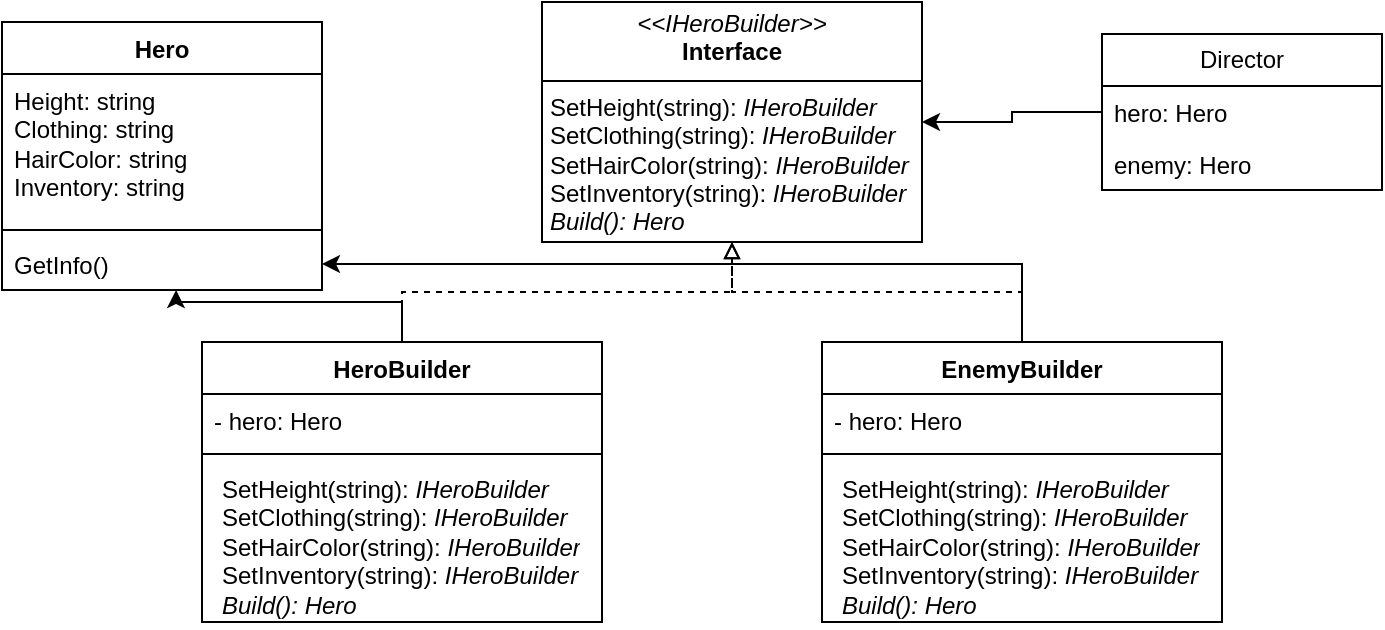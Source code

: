 <mxfile version="24.4.13" type="device">
  <diagram name="Сторінка-1" id="1z2CHGYYNt6JW6x3BTb-">
    <mxGraphModel dx="1434" dy="780" grid="1" gridSize="10" guides="1" tooltips="1" connect="1" arrows="1" fold="1" page="1" pageScale="1" pageWidth="827" pageHeight="1169" math="0" shadow="0">
      <root>
        <mxCell id="0" />
        <mxCell id="1" parent="0" />
        <mxCell id="k83ZnwwLvd-thZsYvjrC-5" value="&lt;p style=&quot;margin:0px;margin-top:4px;text-align:center;&quot;&gt;&lt;i&gt;&amp;lt;&amp;lt;IHeroBuilder&amp;gt;&amp;gt;&lt;/i&gt;&lt;br&gt;&lt;b&gt;Interface&lt;/b&gt;&lt;/p&gt;&lt;hr size=&quot;1&quot; style=&quot;border-style:solid;&quot;&gt;&lt;p style=&quot;margin:0px;margin-left:4px;&quot;&gt;SetHeight(string):&amp;nbsp;&lt;i style=&quot;text-align: center;&quot;&gt;IHeroBuilder&lt;/i&gt;&lt;br&gt;SetClothing(string):&amp;nbsp;&lt;i style=&quot;background-color: initial; text-align: center;&quot;&gt;IHeroBuilder&lt;/i&gt;&lt;/p&gt;&lt;p style=&quot;margin:0px;margin-left:4px;&quot;&gt;SetHairColor(string):&amp;nbsp;&lt;i style=&quot;background-color: initial; text-align: center;&quot;&gt;IHeroBuilder&lt;/i&gt;&lt;br&gt;&lt;/p&gt;&lt;p style=&quot;margin:0px;margin-left:4px;&quot;&gt;SetInventory(string):&amp;nbsp;&lt;i style=&quot;background-color: initial; text-align: center;&quot;&gt;IHeroBuilder&lt;/i&gt;&lt;/p&gt;&lt;p style=&quot;margin:0px;margin-left:4px;&quot;&gt;&lt;i style=&quot;background-color: initial; text-align: center;&quot;&gt;Build(): Hero&lt;/i&gt;&lt;/p&gt;&lt;hr size=&quot;1&quot; style=&quot;border-style:solid;&quot;&gt;&lt;p style=&quot;margin:0px;margin-left:4px;&quot;&gt;+ method1(Type): Type&lt;br&gt;+ method2(Type, Type): Type&lt;/p&gt;" style="verticalAlign=top;align=left;overflow=fill;html=1;whiteSpace=wrap;" vertex="1" parent="1">
          <mxGeometry x="310" y="20" width="190" height="120" as="geometry" />
        </mxCell>
        <mxCell id="k83ZnwwLvd-thZsYvjrC-14" style="edgeStyle=orthogonalEdgeStyle;rounded=0;orthogonalLoop=1;jettySize=auto;html=1;exitX=0.5;exitY=0;exitDx=0;exitDy=0;endArrow=block;endFill=0;dashed=1;" edge="1" parent="1" source="k83ZnwwLvd-thZsYvjrC-6" target="k83ZnwwLvd-thZsYvjrC-5">
          <mxGeometry relative="1" as="geometry" />
        </mxCell>
        <mxCell id="k83ZnwwLvd-thZsYvjrC-6" value="HeroBuilder" style="swimlane;fontStyle=1;align=center;verticalAlign=top;childLayout=stackLayout;horizontal=1;startSize=26;horizontalStack=0;resizeParent=1;resizeParentMax=0;resizeLast=0;collapsible=1;marginBottom=0;whiteSpace=wrap;html=1;" vertex="1" parent="1">
          <mxGeometry x="140" y="190" width="200" height="140" as="geometry" />
        </mxCell>
        <mxCell id="k83ZnwwLvd-thZsYvjrC-7" value="- hero: Hero" style="text;strokeColor=none;fillColor=none;align=left;verticalAlign=top;spacingLeft=4;spacingRight=4;overflow=hidden;rotatable=0;points=[[0,0.5],[1,0.5]];portConstraint=eastwest;whiteSpace=wrap;html=1;" vertex="1" parent="k83ZnwwLvd-thZsYvjrC-6">
          <mxGeometry y="26" width="200" height="26" as="geometry" />
        </mxCell>
        <mxCell id="k83ZnwwLvd-thZsYvjrC-8" value="" style="line;strokeWidth=1;fillColor=none;align=left;verticalAlign=middle;spacingTop=-1;spacingLeft=3;spacingRight=3;rotatable=0;labelPosition=right;points=[];portConstraint=eastwest;strokeColor=inherit;" vertex="1" parent="k83ZnwwLvd-thZsYvjrC-6">
          <mxGeometry y="52" width="200" height="8" as="geometry" />
        </mxCell>
        <mxCell id="k83ZnwwLvd-thZsYvjrC-9" value="&lt;p style=&quot;margin: 0px 0px 0px 4px;&quot;&gt;SetHeight(string):&amp;nbsp;&lt;i style=&quot;text-align: center;&quot;&gt;IHeroBuilder&lt;/i&gt;&lt;br&gt;SetClothing(string):&amp;nbsp;&lt;i style=&quot;background-color: initial; text-align: center;&quot;&gt;IHeroBuilder&lt;/i&gt;&lt;/p&gt;&lt;p style=&quot;margin: 0px 0px 0px 4px;&quot;&gt;SetHairColor(string):&amp;nbsp;&lt;i style=&quot;background-color: initial; text-align: center;&quot;&gt;IHeroBuilder&lt;/i&gt;&lt;br&gt;&lt;/p&gt;&lt;p style=&quot;margin: 0px 0px 0px 4px;&quot;&gt;SetInventory(string):&amp;nbsp;&lt;i style=&quot;background-color: initial; text-align: center;&quot;&gt;IHeroBuilder&lt;/i&gt;&lt;/p&gt;&lt;p style=&quot;margin: 0px 0px 0px 4px;&quot;&gt;&lt;i style=&quot;background-color: initial; text-align: center;&quot;&gt;Build(): Hero&lt;/i&gt;&lt;/p&gt;" style="text;strokeColor=none;fillColor=none;align=left;verticalAlign=top;spacingLeft=4;spacingRight=4;overflow=hidden;rotatable=0;points=[[0,0.5],[1,0.5]];portConstraint=eastwest;whiteSpace=wrap;html=1;" vertex="1" parent="k83ZnwwLvd-thZsYvjrC-6">
          <mxGeometry y="60" width="200" height="80" as="geometry" />
        </mxCell>
        <mxCell id="k83ZnwwLvd-thZsYvjrC-15" style="edgeStyle=orthogonalEdgeStyle;rounded=0;orthogonalLoop=1;jettySize=auto;html=1;exitX=0.5;exitY=0;exitDx=0;exitDy=0;entryX=0.5;entryY=1;entryDx=0;entryDy=0;endArrow=block;endFill=0;dashed=1;" edge="1" parent="1" source="k83ZnwwLvd-thZsYvjrC-10" target="k83ZnwwLvd-thZsYvjrC-5">
          <mxGeometry relative="1" as="geometry" />
        </mxCell>
        <mxCell id="k83ZnwwLvd-thZsYvjrC-27" style="edgeStyle=orthogonalEdgeStyle;rounded=0;orthogonalLoop=1;jettySize=auto;html=1;exitX=0.5;exitY=0;exitDx=0;exitDy=0;" edge="1" parent="1" source="k83ZnwwLvd-thZsYvjrC-10" target="k83ZnwwLvd-thZsYvjrC-20">
          <mxGeometry relative="1" as="geometry" />
        </mxCell>
        <mxCell id="k83ZnwwLvd-thZsYvjrC-10" value="EnemyBuilder" style="swimlane;fontStyle=1;align=center;verticalAlign=top;childLayout=stackLayout;horizontal=1;startSize=26;horizontalStack=0;resizeParent=1;resizeParentMax=0;resizeLast=0;collapsible=1;marginBottom=0;whiteSpace=wrap;html=1;" vertex="1" parent="1">
          <mxGeometry x="450" y="190" width="200" height="140" as="geometry" />
        </mxCell>
        <mxCell id="k83ZnwwLvd-thZsYvjrC-11" value="- hero: Hero" style="text;strokeColor=none;fillColor=none;align=left;verticalAlign=top;spacingLeft=4;spacingRight=4;overflow=hidden;rotatable=0;points=[[0,0.5],[1,0.5]];portConstraint=eastwest;whiteSpace=wrap;html=1;" vertex="1" parent="k83ZnwwLvd-thZsYvjrC-10">
          <mxGeometry y="26" width="200" height="26" as="geometry" />
        </mxCell>
        <mxCell id="k83ZnwwLvd-thZsYvjrC-12" value="" style="line;strokeWidth=1;fillColor=none;align=left;verticalAlign=middle;spacingTop=-1;spacingLeft=3;spacingRight=3;rotatable=0;labelPosition=right;points=[];portConstraint=eastwest;strokeColor=inherit;" vertex="1" parent="k83ZnwwLvd-thZsYvjrC-10">
          <mxGeometry y="52" width="200" height="8" as="geometry" />
        </mxCell>
        <mxCell id="k83ZnwwLvd-thZsYvjrC-13" value="&lt;p style=&quot;margin: 0px 0px 0px 4px;&quot;&gt;SetHeight(string):&amp;nbsp;&lt;i style=&quot;text-align: center;&quot;&gt;IHeroBuilder&lt;/i&gt;&lt;br&gt;SetClothing(string):&amp;nbsp;&lt;i style=&quot;background-color: initial; text-align: center;&quot;&gt;IHeroBuilder&lt;/i&gt;&lt;/p&gt;&lt;p style=&quot;margin: 0px 0px 0px 4px;&quot;&gt;SetHairColor(string):&amp;nbsp;&lt;i style=&quot;background-color: initial; text-align: center;&quot;&gt;IHeroBuilder&lt;/i&gt;&lt;br&gt;&lt;/p&gt;&lt;p style=&quot;margin: 0px 0px 0px 4px;&quot;&gt;SetInventory(string):&amp;nbsp;&lt;i style=&quot;background-color: initial; text-align: center;&quot;&gt;IHeroBuilder&lt;/i&gt;&lt;/p&gt;&lt;p style=&quot;margin: 0px 0px 0px 4px;&quot;&gt;&lt;i style=&quot;background-color: initial; text-align: center;&quot;&gt;Build(): Hero&lt;/i&gt;&lt;/p&gt;" style="text;strokeColor=none;fillColor=none;align=left;verticalAlign=top;spacingLeft=4;spacingRight=4;overflow=hidden;rotatable=0;points=[[0,0.5],[1,0.5]];portConstraint=eastwest;whiteSpace=wrap;html=1;" vertex="1" parent="k83ZnwwLvd-thZsYvjrC-10">
          <mxGeometry y="60" width="200" height="80" as="geometry" />
        </mxCell>
        <mxCell id="k83ZnwwLvd-thZsYvjrC-17" value="Hero" style="swimlane;fontStyle=1;align=center;verticalAlign=top;childLayout=stackLayout;horizontal=1;startSize=26;horizontalStack=0;resizeParent=1;resizeParentMax=0;resizeLast=0;collapsible=1;marginBottom=0;whiteSpace=wrap;html=1;" vertex="1" parent="1">
          <mxGeometry x="40" y="30" width="160" height="134" as="geometry" />
        </mxCell>
        <mxCell id="k83ZnwwLvd-thZsYvjrC-18" value="Height: string&lt;div&gt;Clothing: string&lt;/div&gt;&lt;div&gt;HairColor: string&lt;/div&gt;&lt;div&gt;Inventory: string&lt;/div&gt;" style="text;strokeColor=none;fillColor=none;align=left;verticalAlign=top;spacingLeft=4;spacingRight=4;overflow=hidden;rotatable=0;points=[[0,0.5],[1,0.5]];portConstraint=eastwest;whiteSpace=wrap;html=1;" vertex="1" parent="k83ZnwwLvd-thZsYvjrC-17">
          <mxGeometry y="26" width="160" height="74" as="geometry" />
        </mxCell>
        <mxCell id="k83ZnwwLvd-thZsYvjrC-19" value="" style="line;strokeWidth=1;fillColor=none;align=left;verticalAlign=middle;spacingTop=-1;spacingLeft=3;spacingRight=3;rotatable=0;labelPosition=right;points=[];portConstraint=eastwest;strokeColor=inherit;" vertex="1" parent="k83ZnwwLvd-thZsYvjrC-17">
          <mxGeometry y="100" width="160" height="8" as="geometry" />
        </mxCell>
        <mxCell id="k83ZnwwLvd-thZsYvjrC-20" value="GetInfo()" style="text;strokeColor=none;fillColor=none;align=left;verticalAlign=top;spacingLeft=4;spacingRight=4;overflow=hidden;rotatable=0;points=[[0,0.5],[1,0.5]];portConstraint=eastwest;whiteSpace=wrap;html=1;" vertex="1" parent="k83ZnwwLvd-thZsYvjrC-17">
          <mxGeometry y="108" width="160" height="26" as="geometry" />
        </mxCell>
        <mxCell id="k83ZnwwLvd-thZsYvjrC-21" value="Director" style="swimlane;fontStyle=0;childLayout=stackLayout;horizontal=1;startSize=26;fillColor=none;horizontalStack=0;resizeParent=1;resizeParentMax=0;resizeLast=0;collapsible=1;marginBottom=0;whiteSpace=wrap;html=1;" vertex="1" parent="1">
          <mxGeometry x="590" y="36" width="140" height="78" as="geometry" />
        </mxCell>
        <mxCell id="k83ZnwwLvd-thZsYvjrC-22" value="hero: Hero" style="text;strokeColor=none;fillColor=none;align=left;verticalAlign=top;spacingLeft=4;spacingRight=4;overflow=hidden;rotatable=0;points=[[0,0.5],[1,0.5]];portConstraint=eastwest;whiteSpace=wrap;html=1;" vertex="1" parent="k83ZnwwLvd-thZsYvjrC-21">
          <mxGeometry y="26" width="140" height="26" as="geometry" />
        </mxCell>
        <mxCell id="k83ZnwwLvd-thZsYvjrC-23" value="enemy: Hero" style="text;strokeColor=none;fillColor=none;align=left;verticalAlign=top;spacingLeft=4;spacingRight=4;overflow=hidden;rotatable=0;points=[[0,0.5],[1,0.5]];portConstraint=eastwest;whiteSpace=wrap;html=1;" vertex="1" parent="k83ZnwwLvd-thZsYvjrC-21">
          <mxGeometry y="52" width="140" height="26" as="geometry" />
        </mxCell>
        <mxCell id="k83ZnwwLvd-thZsYvjrC-25" style="edgeStyle=orthogonalEdgeStyle;rounded=0;orthogonalLoop=1;jettySize=auto;html=1;exitX=0;exitY=0.5;exitDx=0;exitDy=0;entryX=1;entryY=0.5;entryDx=0;entryDy=0;" edge="1" parent="1" source="k83ZnwwLvd-thZsYvjrC-22" target="k83ZnwwLvd-thZsYvjrC-5">
          <mxGeometry relative="1" as="geometry" />
        </mxCell>
        <mxCell id="k83ZnwwLvd-thZsYvjrC-26" style="edgeStyle=orthogonalEdgeStyle;rounded=0;orthogonalLoop=1;jettySize=auto;html=1;exitX=0.5;exitY=0;exitDx=0;exitDy=0;entryX=0.544;entryY=1;entryDx=0;entryDy=0;entryPerimeter=0;" edge="1" parent="1" source="k83ZnwwLvd-thZsYvjrC-6" target="k83ZnwwLvd-thZsYvjrC-20">
          <mxGeometry relative="1" as="geometry" />
        </mxCell>
      </root>
    </mxGraphModel>
  </diagram>
</mxfile>
